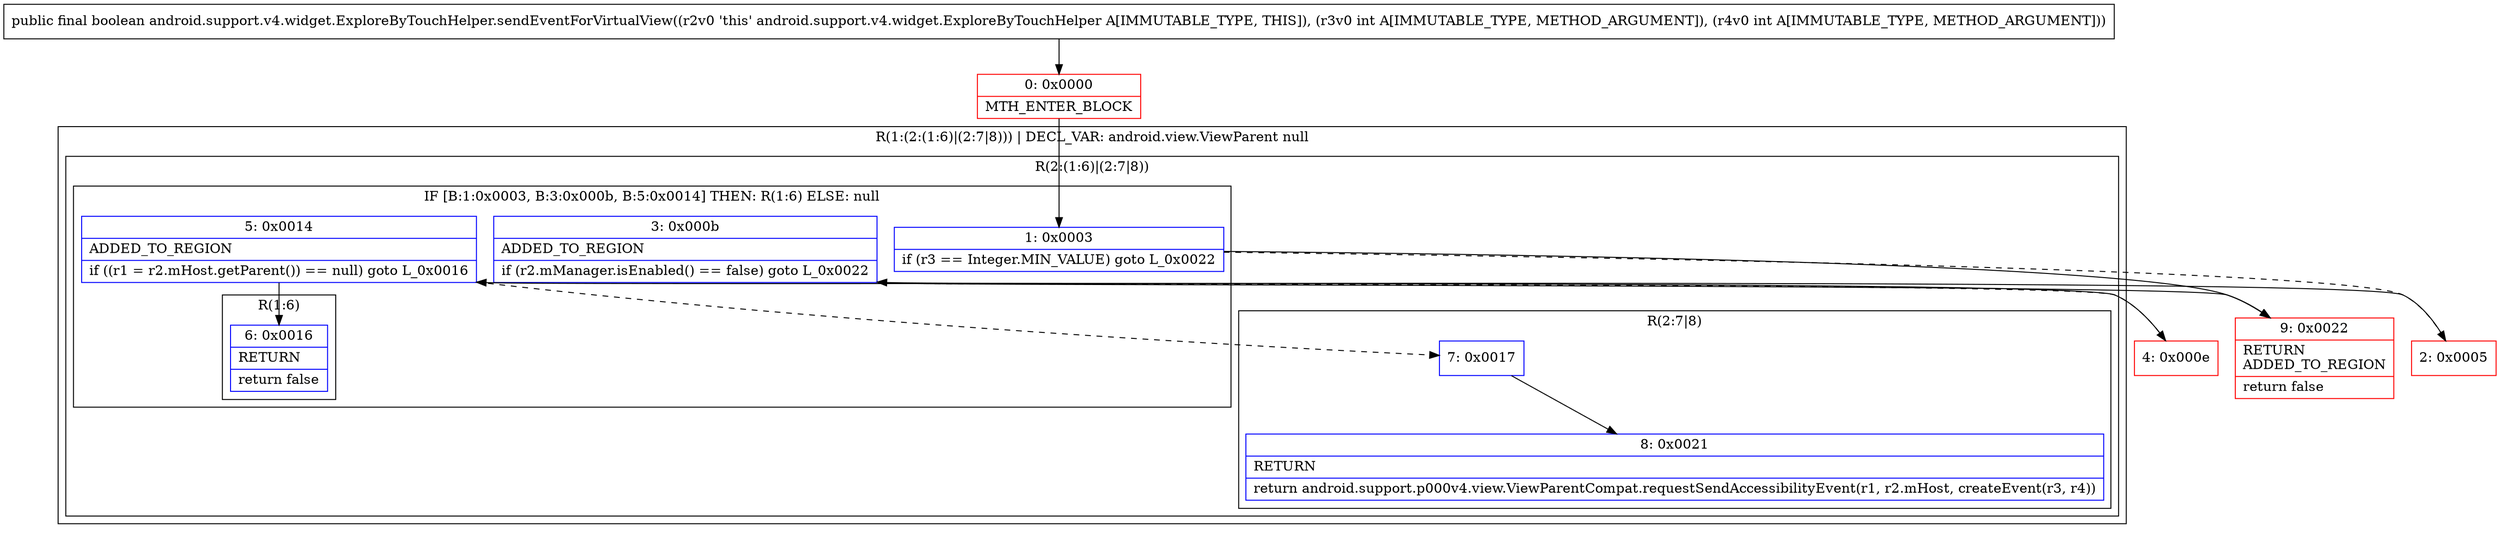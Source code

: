 digraph "CFG forandroid.support.v4.widget.ExploreByTouchHelper.sendEventForVirtualView(II)Z" {
subgraph cluster_Region_1444773424 {
label = "R(1:(2:(1:6)|(2:7|8))) | DECL_VAR: android.view.ViewParent null\l";
node [shape=record,color=blue];
subgraph cluster_Region_590961501 {
label = "R(2:(1:6)|(2:7|8))";
node [shape=record,color=blue];
subgraph cluster_IfRegion_1502193088 {
label = "IF [B:1:0x0003, B:3:0x000b, B:5:0x0014] THEN: R(1:6) ELSE: null";
node [shape=record,color=blue];
Node_1 [shape=record,label="{1\:\ 0x0003|if (r3 == Integer.MIN_VALUE) goto L_0x0022\l}"];
Node_3 [shape=record,label="{3\:\ 0x000b|ADDED_TO_REGION\l|if (r2.mManager.isEnabled() == false) goto L_0x0022\l}"];
Node_5 [shape=record,label="{5\:\ 0x0014|ADDED_TO_REGION\l|if ((r1 = r2.mHost.getParent()) == null) goto L_0x0016\l}"];
subgraph cluster_Region_57843406 {
label = "R(1:6)";
node [shape=record,color=blue];
Node_6 [shape=record,label="{6\:\ 0x0016|RETURN\l|return false\l}"];
}
}
subgraph cluster_Region_1042517102 {
label = "R(2:7|8)";
node [shape=record,color=blue];
Node_7 [shape=record,label="{7\:\ 0x0017}"];
Node_8 [shape=record,label="{8\:\ 0x0021|RETURN\l|return android.support.p000v4.view.ViewParentCompat.requestSendAccessibilityEvent(r1, r2.mHost, createEvent(r3, r4))\l}"];
}
}
}
Node_0 [shape=record,color=red,label="{0\:\ 0x0000|MTH_ENTER_BLOCK\l}"];
Node_2 [shape=record,color=red,label="{2\:\ 0x0005}"];
Node_4 [shape=record,color=red,label="{4\:\ 0x000e}"];
Node_9 [shape=record,color=red,label="{9\:\ 0x0022|RETURN\lADDED_TO_REGION\l|return false\l}"];
MethodNode[shape=record,label="{public final boolean android.support.v4.widget.ExploreByTouchHelper.sendEventForVirtualView((r2v0 'this' android.support.v4.widget.ExploreByTouchHelper A[IMMUTABLE_TYPE, THIS]), (r3v0 int A[IMMUTABLE_TYPE, METHOD_ARGUMENT]), (r4v0 int A[IMMUTABLE_TYPE, METHOD_ARGUMENT])) }"];
MethodNode -> Node_0;
Node_1 -> Node_2[style=dashed];
Node_1 -> Node_9;
Node_3 -> Node_4[style=dashed];
Node_3 -> Node_9;
Node_5 -> Node_6;
Node_5 -> Node_7[style=dashed];
Node_7 -> Node_8;
Node_0 -> Node_1;
Node_2 -> Node_3;
Node_4 -> Node_5;
}

